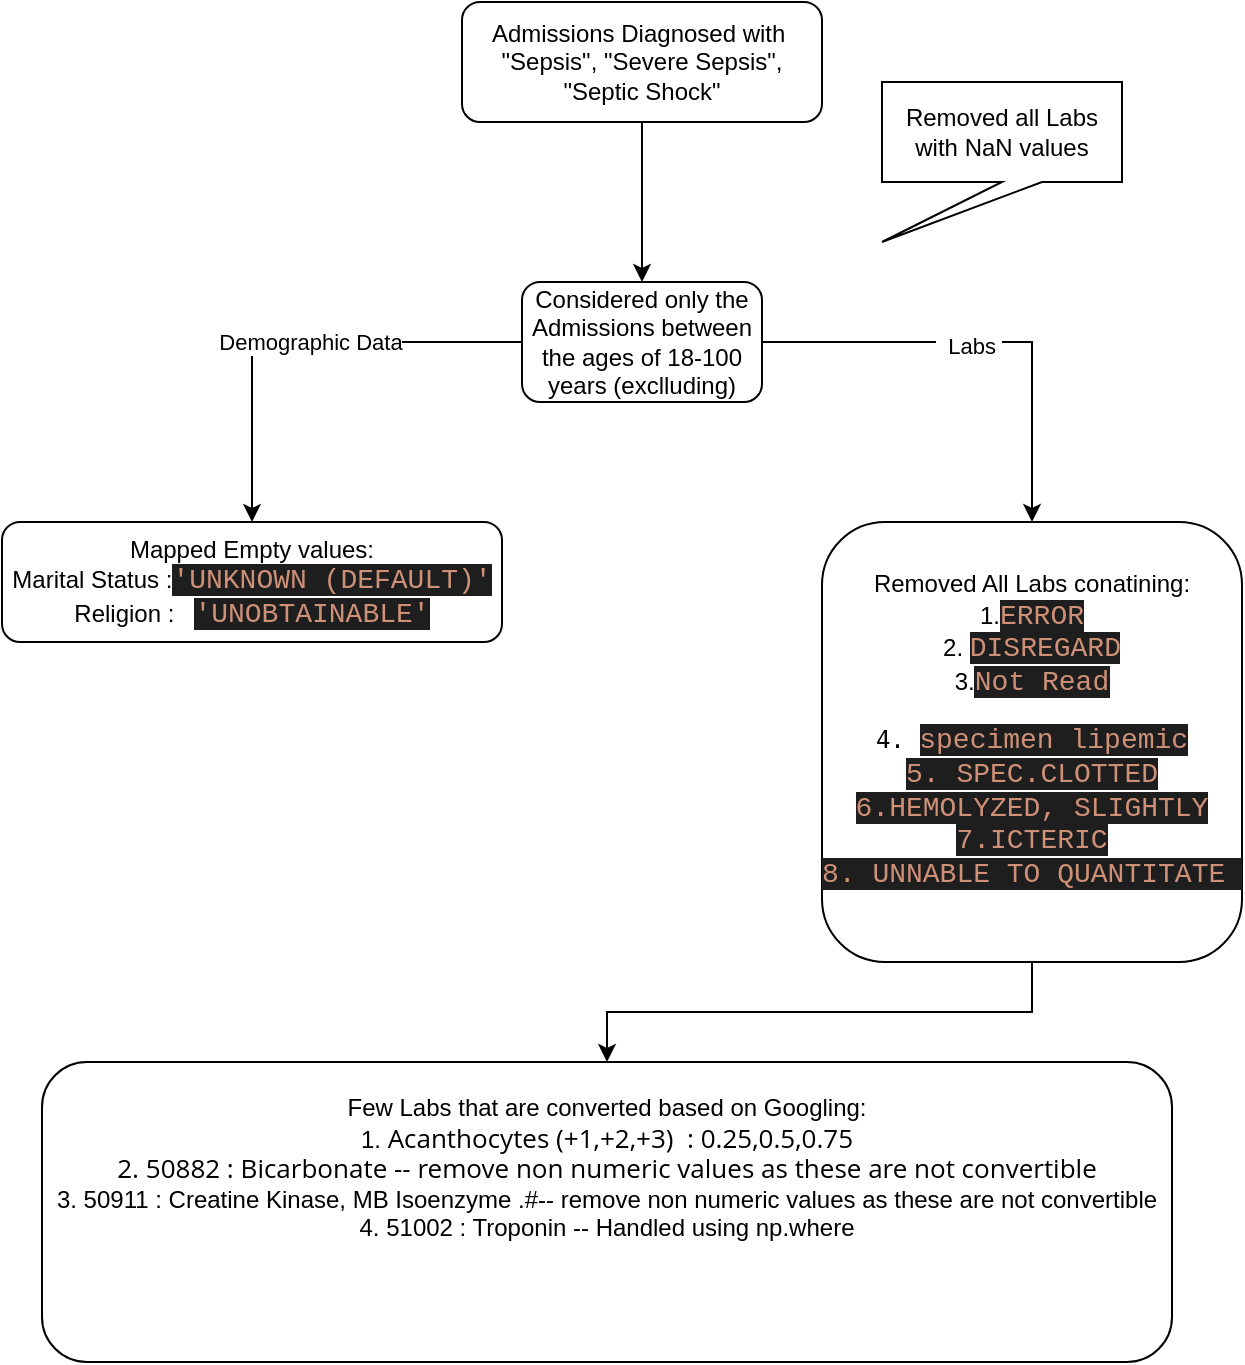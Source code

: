 <mxfile version="20.2.3" type="github">
  <diagram id="BUonVHQFYdTOmrVx8Azr" name="Page-1">
    <mxGraphModel dx="782" dy="460" grid="1" gridSize="10" guides="1" tooltips="1" connect="1" arrows="1" fold="1" page="1" pageScale="1" pageWidth="827" pageHeight="1169" math="0" shadow="0">
      <root>
        <mxCell id="0" />
        <mxCell id="1" parent="0" />
        <mxCell id="HxUZXKI_hmSF7GH5_cT5-3" value="" style="edgeStyle=orthogonalEdgeStyle;rounded=0;orthogonalLoop=1;jettySize=auto;html=1;" edge="1" parent="1" source="HxUZXKI_hmSF7GH5_cT5-1" target="HxUZXKI_hmSF7GH5_cT5-2">
          <mxGeometry relative="1" as="geometry" />
        </mxCell>
        <mxCell id="HxUZXKI_hmSF7GH5_cT5-1" value="Admissions Diagnosed with&amp;nbsp;&lt;br&gt;&quot;Sepsis&quot;, &quot;Severe Sepsis&quot;, &quot;Septic Shock&quot;" style="rounded=1;whiteSpace=wrap;html=1;" vertex="1" parent="1">
          <mxGeometry x="300" y="30" width="180" height="60" as="geometry" />
        </mxCell>
        <mxCell id="HxUZXKI_hmSF7GH5_cT5-10" value="" style="edgeStyle=orthogonalEdgeStyle;rounded=0;orthogonalLoop=1;jettySize=auto;html=1;" edge="1" parent="1" source="HxUZXKI_hmSF7GH5_cT5-2" target="HxUZXKI_hmSF7GH5_cT5-9">
          <mxGeometry relative="1" as="geometry" />
        </mxCell>
        <mxCell id="HxUZXKI_hmSF7GH5_cT5-11" value="Demographic Data" style="edgeLabel;html=1;align=center;verticalAlign=middle;resizable=0;points=[];" vertex="1" connectable="0" parent="HxUZXKI_hmSF7GH5_cT5-10">
          <mxGeometry x="-0.06" relative="1" as="geometry">
            <mxPoint as="offset" />
          </mxGeometry>
        </mxCell>
        <mxCell id="HxUZXKI_hmSF7GH5_cT5-13" value="" style="edgeStyle=orthogonalEdgeStyle;rounded=0;orthogonalLoop=1;jettySize=auto;html=1;" edge="1" parent="1" source="HxUZXKI_hmSF7GH5_cT5-2" target="HxUZXKI_hmSF7GH5_cT5-12">
          <mxGeometry relative="1" as="geometry" />
        </mxCell>
        <mxCell id="HxUZXKI_hmSF7GH5_cT5-14" value="&amp;nbsp; Labs&amp;nbsp;" style="edgeLabel;html=1;align=center;verticalAlign=middle;resizable=0;points=[];" vertex="1" connectable="0" parent="HxUZXKI_hmSF7GH5_cT5-13">
          <mxGeometry x="-0.087" y="-2" relative="1" as="geometry">
            <mxPoint as="offset" />
          </mxGeometry>
        </mxCell>
        <mxCell id="HxUZXKI_hmSF7GH5_cT5-2" value="Considered only the Admissions between the ages of 18-100 years (exclluding)" style="whiteSpace=wrap;html=1;rounded=1;" vertex="1" parent="1">
          <mxGeometry x="330" y="170" width="120" height="60" as="geometry" />
        </mxCell>
        <mxCell id="HxUZXKI_hmSF7GH5_cT5-4" value="Removed all Labs with NaN values" style="shape=callout;whiteSpace=wrap;html=1;perimeter=calloutPerimeter;position2=0;" vertex="1" parent="1">
          <mxGeometry x="510" y="70" width="120" height="80" as="geometry" />
        </mxCell>
        <mxCell id="HxUZXKI_hmSF7GH5_cT5-9" value="Mapped Empty values:&lt;br&gt;Marital Status :&lt;span style=&quot;color: rgb(206, 145, 120); background-color: rgb(30, 30, 30); font-family: Consolas, &amp;quot;Courier New&amp;quot;, monospace; font-size: 14px;&quot;&gt;&#39;UNKNOWN&amp;nbsp;(DEFAULT)&#39;&lt;br&gt;&lt;/span&gt;&lt;span style=&quot;background-color: initial;&quot;&gt;Religion :&amp;nbsp; &amp;nbsp;&lt;/span&gt;&lt;span style=&quot;color: rgb(206, 145, 120); background-color: rgb(30, 30, 30); font-family: Consolas, &amp;quot;Courier New&amp;quot;, monospace; font-size: 14px;&quot;&gt;&#39;UNOBTAINABLE&#39;&lt;/span&gt;" style="whiteSpace=wrap;html=1;rounded=1;" vertex="1" parent="1">
          <mxGeometry x="70" y="290" width="250" height="60" as="geometry" />
        </mxCell>
        <mxCell id="HxUZXKI_hmSF7GH5_cT5-16" value="" style="edgeStyle=orthogonalEdgeStyle;rounded=0;orthogonalLoop=1;jettySize=auto;html=1;" edge="1" parent="1" source="HxUZXKI_hmSF7GH5_cT5-12" target="HxUZXKI_hmSF7GH5_cT5-15">
          <mxGeometry relative="1" as="geometry" />
        </mxCell>
        <mxCell id="HxUZXKI_hmSF7GH5_cT5-12" value="Removed All Labs conatining:&lt;br&gt;1.&lt;span style=&quot;color: rgb(206, 145, 120); background-color: rgb(30, 30, 30); font-family: Consolas, &amp;quot;Courier New&amp;quot;, monospace; font-size: 14px;&quot;&gt;ERROR&lt;/span&gt;&lt;br&gt;2.&amp;nbsp;&lt;span style=&quot;color: rgb(206, 145, 120); background-color: rgb(30, 30, 30); font-family: Consolas, &amp;quot;Courier New&amp;quot;, monospace; font-size: 14px;&quot;&gt;DISREGARD&lt;/span&gt;&lt;br&gt;3.&lt;font face=&quot;Consolas, Courier New, monospace&quot; color=&quot;#ce9178&quot;&gt;&lt;span style=&quot;font-size: 14px; background-color: rgb(30, 30, 30);&quot;&gt;Not Read&lt;/span&gt;&lt;/font&gt;&lt;pre&gt;4.&amp;nbsp;&lt;span style=&quot;color: rgb(206, 145, 120); background-color: rgb(30, 30, 30); font-family: Consolas, &amp;quot;Courier New&amp;quot;, monospace; font-size: 14px;&quot;&gt;specimen&amp;nbsp;lipemic&lt;/span&gt;&lt;span style=&quot;color: rgb(206, 145, 120); background-color: rgb(30, 30, 30); font-family: Consolas, &amp;quot;Courier New&amp;quot;, monospace; font-size: 14px;&quot;&gt;&lt;br&gt;&lt;/span&gt;&lt;span style=&quot;color: rgb(206, 145, 120); background-color: rgb(30, 30, 30); font-family: Consolas, &amp;quot;Courier New&amp;quot;, monospace; font-size: 14px;&quot;&gt;5. &lt;/span&gt;&lt;span style=&quot;color: rgb(206, 145, 120); background-color: rgb(30, 30, 30); font-family: Consolas, &amp;quot;Courier New&amp;quot;, monospace; font-size: 14px;&quot;&gt;SPEC.CLOTTED&lt;br&gt;&lt;/span&gt;&lt;span style=&quot;background-color: rgb(30, 30, 30); color: rgb(206, 145, 120); font-family: Consolas, &amp;quot;Courier New&amp;quot;, monospace; font-size: 14px;&quot;&gt;6.&lt;/span&gt;&lt;span style=&quot;color: rgb(206, 145, 120); background-color: rgb(30, 30, 30); font-family: Consolas, &amp;quot;Courier New&amp;quot;, monospace; font-size: 14px;&quot;&gt;HEMOLYZED,&amp;nbsp;SLIGHTLY&lt;br&gt;&lt;/span&gt;&lt;span style=&quot;background-color: rgb(30, 30, 30); color: rgb(206, 145, 120); font-family: Consolas, &amp;quot;Courier New&amp;quot;, monospace; font-size: 14px;&quot;&gt;7.&lt;/span&gt;&lt;span style=&quot;color: rgb(206, 145, 120); background-color: rgb(30, 30, 30); font-family: Consolas, &amp;quot;Courier New&amp;quot;, monospace; font-size: 14px;&quot;&gt;ICTERIC&lt;br&gt;&lt;/span&gt;&lt;span style=&quot;background-color: rgb(30, 30, 30); color: rgb(206, 145, 120); font-family: Consolas, &amp;quot;Courier New&amp;quot;, monospace; font-size: 14px;&quot;&gt;8.&amp;nbsp;&lt;/span&gt;&lt;span style=&quot;color: rgb(206, 145, 120); background-color: rgb(30, 30, 30); font-family: Consolas, &amp;quot;Courier New&amp;quot;, monospace; font-size: 14px;&quot;&gt;UNNABLE&amp;nbsp;TO&amp;nbsp;QUANTITATE&lt;/span&gt;&lt;span style=&quot;background-color: rgb(30, 30, 30); color: rgb(206, 145, 120); font-family: Consolas, &amp;quot;Courier New&amp;quot;, monospace; font-size: 14px;&quot;&gt;&amp;nbsp;&lt;/span&gt;&lt;/pre&gt;" style="whiteSpace=wrap;html=1;rounded=1;" vertex="1" parent="1">
          <mxGeometry x="480" y="290" width="210" height="220" as="geometry" />
        </mxCell>
        <mxCell id="HxUZXKI_hmSF7GH5_cT5-15" value="Few Labs that are converted based on Googling:&lt;br&gt;1.&amp;nbsp;&lt;span style=&quot;text-align: start; background-color: rgb(255, 255, 255);&quot;&gt;&lt;font face=&quot;Open Sans, HelveticaNeue-Light, Helvetica Neue Light, Helvetica Neue, Helvetica, Arial, sans-serif&quot;&gt;&lt;span style=&quot;font-size: 13px;&quot;&gt;Acanthocytes (+1,+2,+3)&amp;nbsp; : 0.25,0.5,0.75&lt;/span&gt;&lt;/font&gt;&lt;br&gt;&lt;font face=&quot;Open Sans, HelveticaNeue-Light, Helvetica Neue Light, Helvetica Neue, Helvetica, Arial, sans-serif&quot;&gt;&lt;span style=&quot;font-size: 13px;&quot;&gt;2. 50882 : Bicarbonate -- remove non numeric values as these are not&amp;nbsp;convertible&lt;br&gt;&lt;/span&gt;&lt;/font&gt;3. 50911 : Creatine Kinase, MB Isoenzyme .#-- remove non numeric values as these are not convertible&lt;br&gt;4. 51002 : Troponin -- Handled using np.where&lt;br&gt;&lt;br&gt;&lt;font face=&quot;Open Sans, HelveticaNeue-Light, Helvetica Neue Light, Helvetica Neue, Helvetica, Arial, sans-serif&quot;&gt;&lt;span style=&quot;font-size: 13px;&quot;&gt;&amp;nbsp;&amp;nbsp;&lt;/span&gt;&lt;/font&gt;&lt;br&gt;&lt;br&gt;&lt;/span&gt;" style="whiteSpace=wrap;html=1;rounded=1;" vertex="1" parent="1">
          <mxGeometry x="90" y="560" width="565" height="150" as="geometry" />
        </mxCell>
      </root>
    </mxGraphModel>
  </diagram>
</mxfile>
